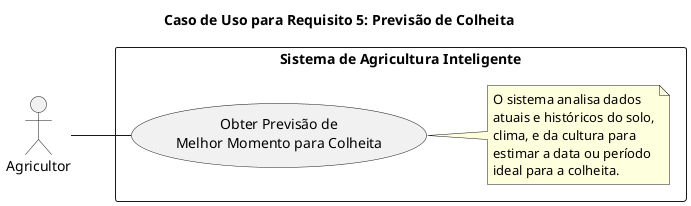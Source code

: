 @startuml RF05
title Caso de Uso para Requisito 5: Previsão de Colheita

left to right direction
actor Agricultor

rectangle "Sistema de Agricultura Inteligente" {
  usecase UC5 as "Obter Previsão de\nMelhor Momento para Colheita"
  Agricultor -- UC5

  note right of UC5
    O sistema analisa dados
    atuais e históricos do solo,
    clima, e da cultura para
    estimar a data ou período
    ideal para a colheita.
  end note
}
@enduml
